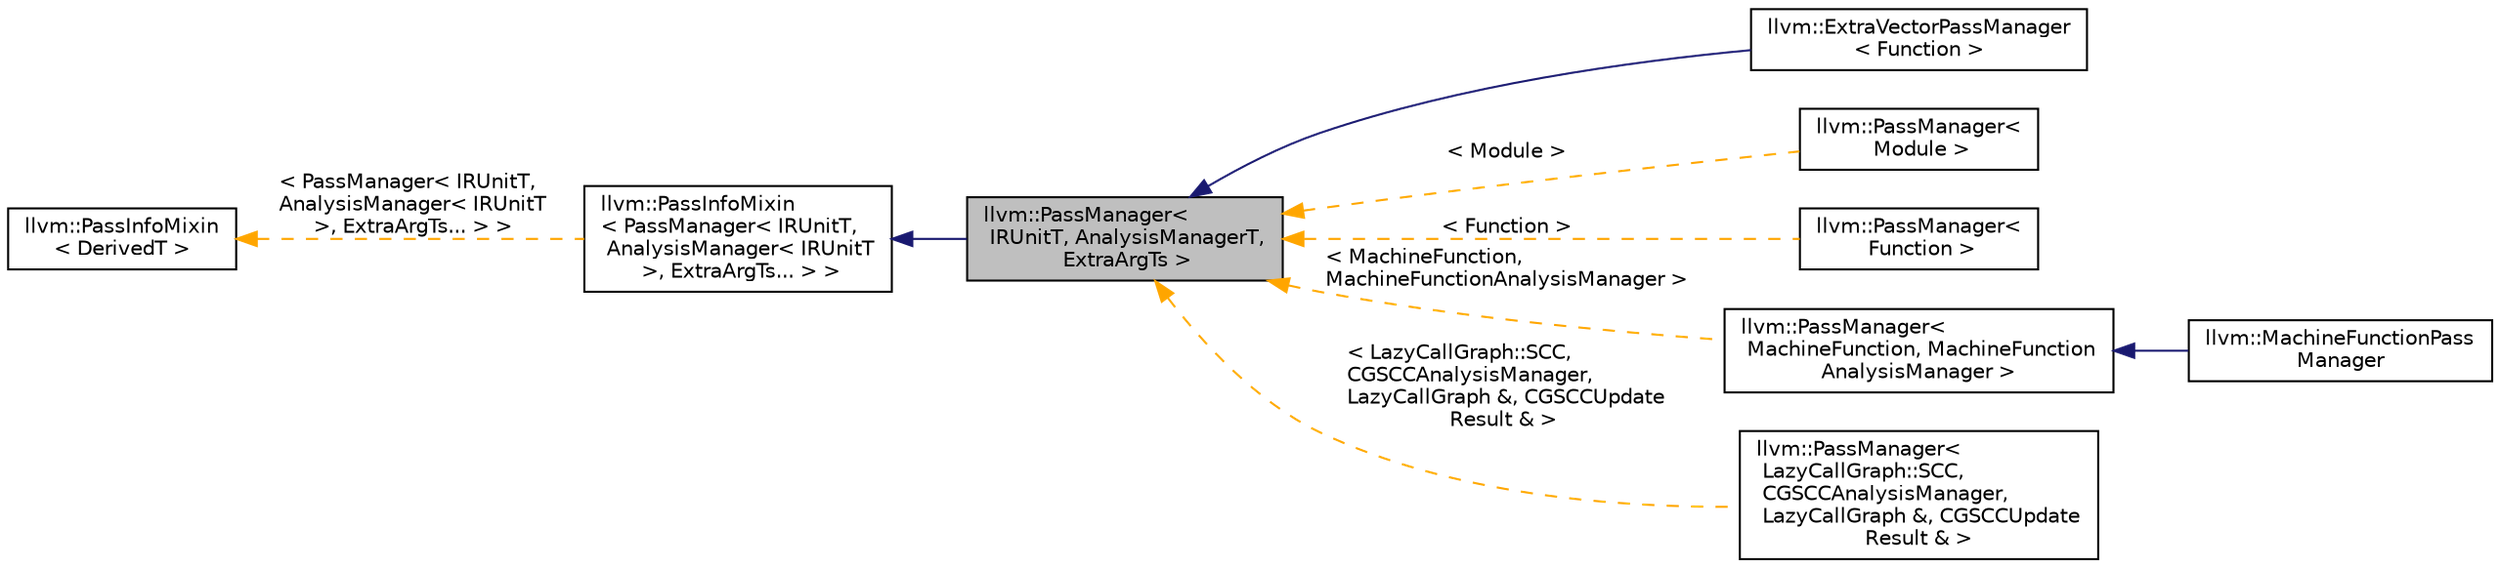 digraph "llvm::PassManager&lt; IRUnitT, AnalysisManagerT, ExtraArgTs &gt;"
{
 // LATEX_PDF_SIZE
  bgcolor="transparent";
  edge [fontname="Helvetica",fontsize="10",labelfontname="Helvetica",labelfontsize="10"];
  node [fontname="Helvetica",fontsize="10",shape=record];
  rankdir="LR";
  Node1 [label="llvm::PassManager\<\l IRUnitT, AnalysisManagerT,\l ExtraArgTs \>",height=0.2,width=0.4,color="black", fillcolor="grey75", style="filled", fontcolor="black",tooltip="Manages a sequence of passes over a particular unit of IR."];
  Node2 -> Node1 [dir="back",color="midnightblue",fontsize="10",style="solid",fontname="Helvetica"];
  Node2 [label="llvm::PassInfoMixin\l\< PassManager\< IRUnitT,\l AnalysisManager\< IRUnitT\l \>, ExtraArgTs... \> \>",height=0.2,width=0.4,color="black",URL="$structllvm_1_1PassInfoMixin.html",tooltip=" "];
  Node3 -> Node2 [dir="back",color="orange",fontsize="10",style="dashed",label=" \< PassManager\< IRUnitT,\l AnalysisManager\< IRUnitT\l \>, ExtraArgTs... \> \>" ,fontname="Helvetica"];
  Node3 [label="llvm::PassInfoMixin\l\< DerivedT \>",height=0.2,width=0.4,color="black",URL="$structllvm_1_1PassInfoMixin.html",tooltip="A CRTP mix-in to automatically provide informational APIs needed for passes."];
  Node1 -> Node4 [dir="back",color="midnightblue",fontsize="10",style="solid",fontname="Helvetica"];
  Node4 [label="llvm::ExtraVectorPassManager\l\< Function \>",height=0.2,width=0.4,color="black",URL="$structllvm_1_1ExtraVectorPassManager.html",tooltip="A pass manager to run a set of extra function simplification passes after vectorization,..."];
  Node1 -> Node5 [dir="back",color="orange",fontsize="10",style="dashed",label=" \< Module \>" ,fontname="Helvetica"];
  Node5 [label="llvm::PassManager\<\l Module \>",height=0.2,width=0.4,color="black",URL="$classllvm_1_1PassManager.html",tooltip=" "];
  Node1 -> Node6 [dir="back",color="orange",fontsize="10",style="dashed",label=" \< Function \>" ,fontname="Helvetica"];
  Node6 [label="llvm::PassManager\<\l Function \>",height=0.2,width=0.4,color="black",URL="$classllvm_1_1PassManager.html",tooltip=" "];
  Node1 -> Node7 [dir="back",color="orange",fontsize="10",style="dashed",label=" \< MachineFunction,\l MachineFunctionAnalysisManager \>" ,fontname="Helvetica"];
  Node7 [label="llvm::PassManager\<\l MachineFunction, MachineFunction\lAnalysisManager \>",height=0.2,width=0.4,color="black",URL="$classllvm_1_1PassManager.html",tooltip=" "];
  Node7 -> Node8 [dir="back",color="midnightblue",fontsize="10",style="solid",fontname="Helvetica"];
  Node8 [label="llvm::MachineFunctionPass\lManager",height=0.2,width=0.4,color="black",URL="$classllvm_1_1MachineFunctionPassManager.html",tooltip="MachineFunctionPassManager adds/removes below features to/from the base PassManager template instanti..."];
  Node1 -> Node9 [dir="back",color="orange",fontsize="10",style="dashed",label=" \< LazyCallGraph::SCC,\l CGSCCAnalysisManager,\l LazyCallGraph &, CGSCCUpdate\lResult & \>" ,fontname="Helvetica"];
  Node9 [label="llvm::PassManager\<\l LazyCallGraph::SCC,\l CGSCCAnalysisManager,\l LazyCallGraph &, CGSCCUpdate\lResult & \>",height=0.2,width=0.4,color="black",URL="$classllvm_1_1PassManager.html",tooltip=" "];
}
